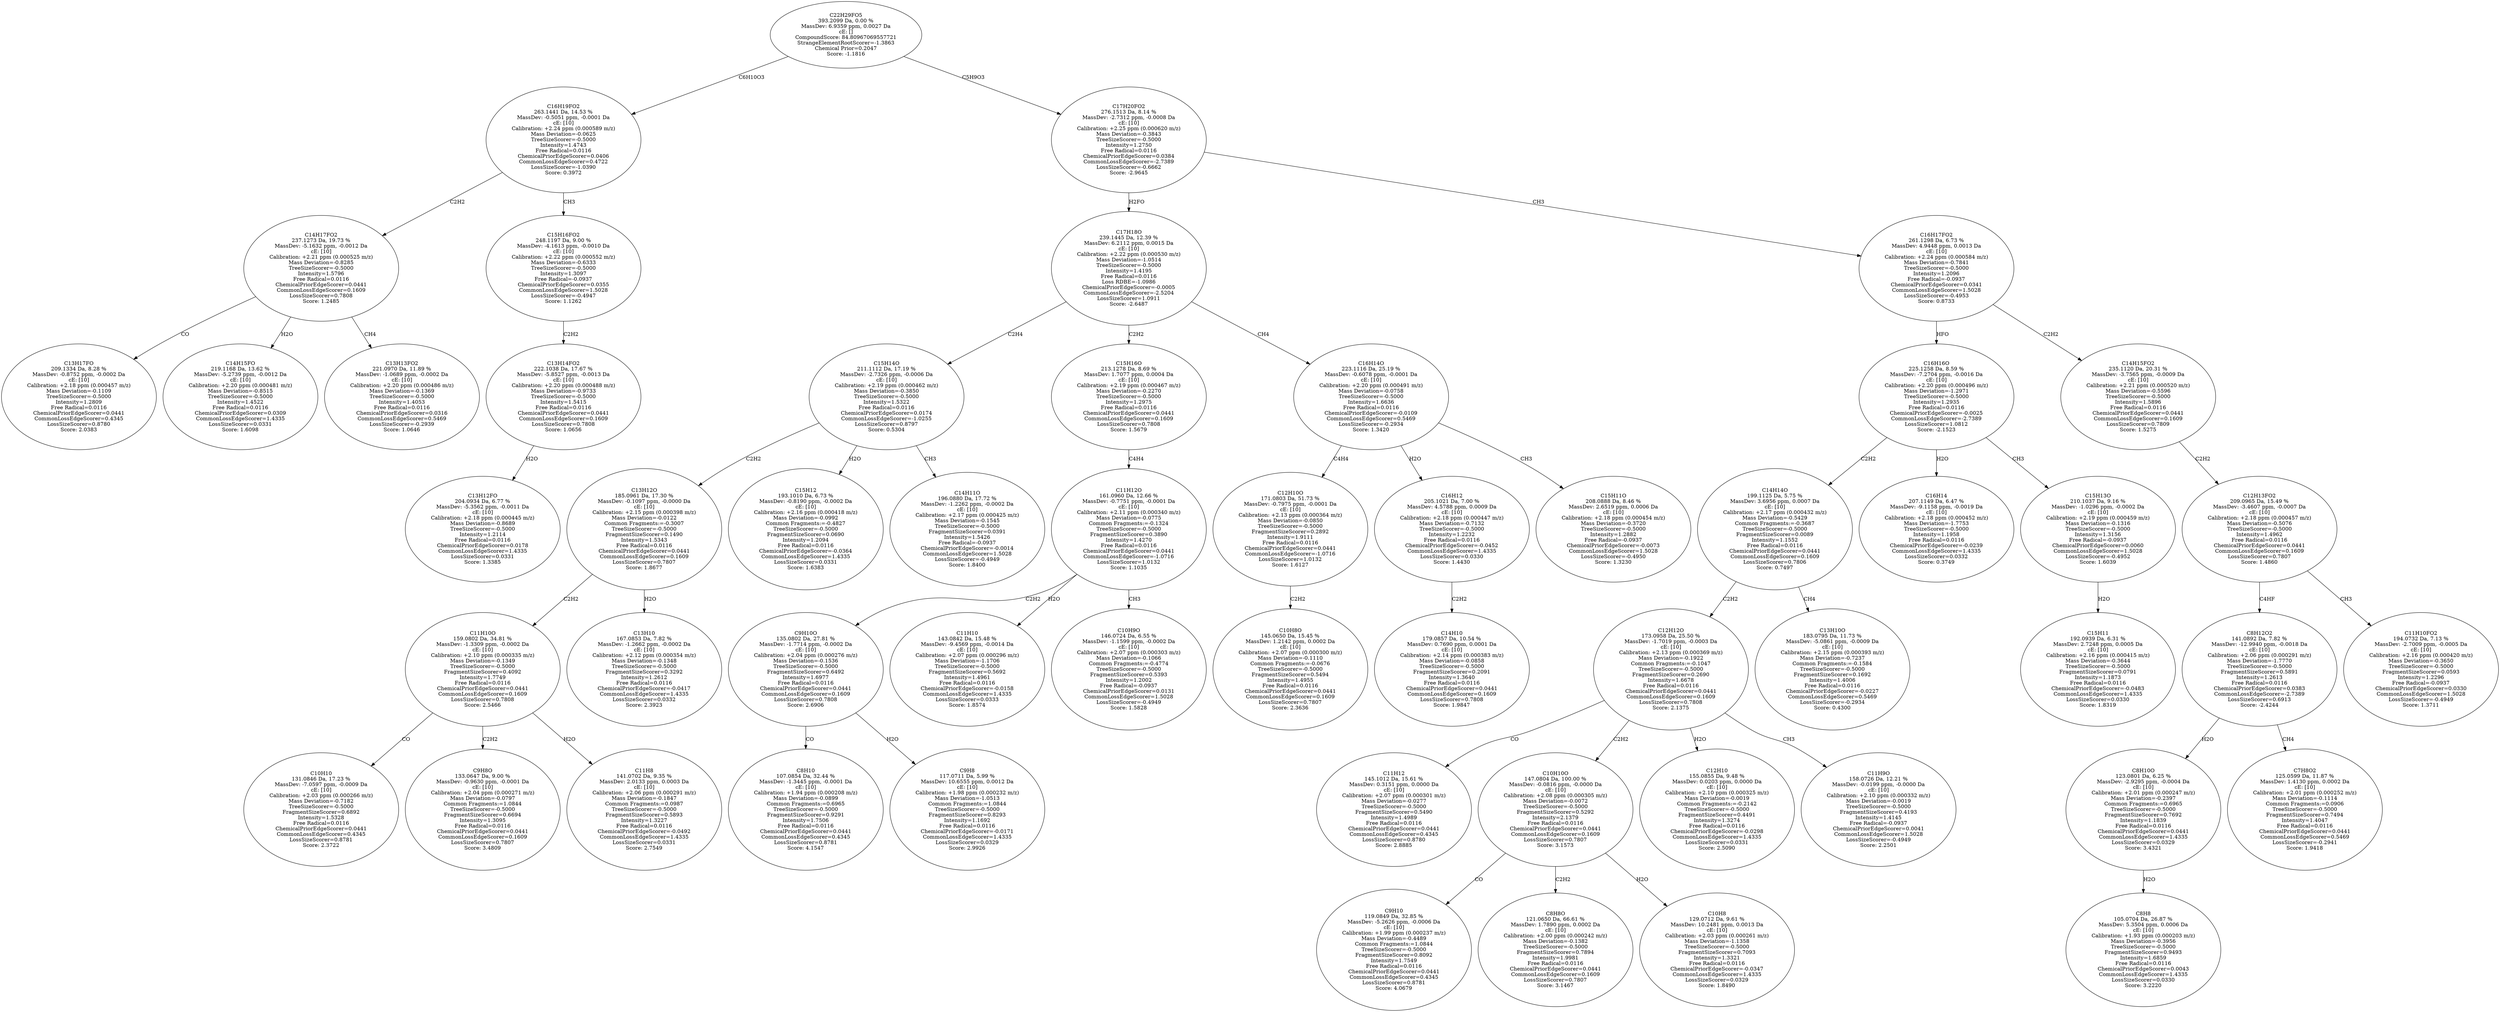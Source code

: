 strict digraph {
v1 [label="C13H17FO\n209.1334 Da, 8.28 %\nMassDev: -0.8752 ppm, -0.0002 Da\ncE: [10]\nCalibration: +2.18 ppm (0.000457 m/z)\nMass Deviation=-0.1109\nTreeSizeScorer=-0.5000\nIntensity=1.2809\nFree Radical=0.0116\nChemicalPriorEdgeScorer=0.0441\nCommonLossEdgeScorer=0.4345\nLossSizeScorer=0.8780\nScore: 2.0383"];
v2 [label="C14H15FO\n219.1168 Da, 13.62 %\nMassDev: -5.2739 ppm, -0.0012 Da\ncE: [10]\nCalibration: +2.20 ppm (0.000481 m/z)\nMass Deviation=-0.8515\nTreeSizeScorer=-0.5000\nIntensity=1.4522\nFree Radical=0.0116\nChemicalPriorEdgeScorer=0.0309\nCommonLossEdgeScorer=1.4335\nLossSizeScorer=0.0331\nScore: 1.6098"];
v3 [label="C13H13FO2\n221.0970 Da, 11.89 %\nMassDev: -1.0689 ppm, -0.0002 Da\ncE: [10]\nCalibration: +2.20 ppm (0.000486 m/z)\nMass Deviation=-0.1369\nTreeSizeScorer=-0.5000\nIntensity=1.4053\nFree Radical=0.0116\nChemicalPriorEdgeScorer=0.0316\nCommonLossEdgeScorer=0.5469\nLossSizeScorer=-0.2939\nScore: 1.0646"];
v4 [label="C14H17FO2\n237.1273 Da, 19.73 %\nMassDev: -5.1632 ppm, -0.0012 Da\ncE: [10]\nCalibration: +2.21 ppm (0.000525 m/z)\nMass Deviation=-0.8285\nTreeSizeScorer=-0.5000\nIntensity=1.5796\nFree Radical=0.0116\nChemicalPriorEdgeScorer=0.0441\nCommonLossEdgeScorer=0.1609\nLossSizeScorer=0.7808\nScore: 1.2485"];
v5 [label="C13H12FO\n204.0934 Da, 6.77 %\nMassDev: -5.3562 ppm, -0.0011 Da\ncE: [10]\nCalibration: +2.18 ppm (0.000445 m/z)\nMass Deviation=-0.8689\nTreeSizeScorer=-0.5000\nIntensity=1.2114\nFree Radical=0.0116\nChemicalPriorEdgeScorer=0.0178\nCommonLossEdgeScorer=1.4335\nLossSizeScorer=0.0331\nScore: 1.3385"];
v6 [label="C13H14FO2\n222.1038 Da, 17.67 %\nMassDev: -5.8527 ppm, -0.0013 Da\ncE: [10]\nCalibration: +2.20 ppm (0.000488 m/z)\nMass Deviation=-0.9733\nTreeSizeScorer=-0.5000\nIntensity=1.5415\nFree Radical=0.0116\nChemicalPriorEdgeScorer=0.0441\nCommonLossEdgeScorer=0.1609\nLossSizeScorer=0.7808\nScore: 1.0656"];
v7 [label="C15H16FO2\n248.1197 Da, 9.00 %\nMassDev: -4.1613 ppm, -0.0010 Da\ncE: [10]\nCalibration: +2.22 ppm (0.000552 m/z)\nMass Deviation=-0.6333\nTreeSizeScorer=-0.5000\nIntensity=1.3097\nFree Radical=-0.0937\nChemicalPriorEdgeScorer=0.0355\nCommonLossEdgeScorer=1.5028\nLossSizeScorer=-0.4947\nScore: 1.1262"];
v8 [label="C16H19FO2\n263.1441 Da, 14.53 %\nMassDev: -0.5051 ppm, -0.0001 Da\ncE: [10]\nCalibration: +2.24 ppm (0.000589 m/z)\nMass Deviation=-0.0625\nTreeSizeScorer=-0.5000\nIntensity=1.4743\nFree Radical=0.0116\nChemicalPriorEdgeScorer=0.0406\nCommonLossEdgeScorer=0.4722\nLossSizeScorer=-1.0390\nScore: 0.3972"];
v9 [label="C10H10\n131.0846 Da, 17.23 %\nMassDev: -7.0597 ppm, -0.0009 Da\ncE: [10]\nCalibration: +2.03 ppm (0.000266 m/z)\nMass Deviation=-0.7182\nTreeSizeScorer=-0.5000\nFragmentSizeScorer=0.6892\nIntensity=1.5328\nFree Radical=0.0116\nChemicalPriorEdgeScorer=0.0441\nCommonLossEdgeScorer=0.4345\nLossSizeScorer=0.8781\nScore: 2.3722"];
v10 [label="C9H8O\n133.0647 Da, 9.00 %\nMassDev: -0.9630 ppm, -0.0001 Da\ncE: [10]\nCalibration: +2.04 ppm (0.000271 m/z)\nMass Deviation=-0.0797\nCommon Fragments:=1.0844\nTreeSizeScorer=-0.5000\nFragmentSizeScorer=0.6694\nIntensity=1.3095\nFree Radical=0.0116\nChemicalPriorEdgeScorer=0.0441\nCommonLossEdgeScorer=0.1609\nLossSizeScorer=0.7807\nScore: 3.4809"];
v11 [label="C11H8\n141.0702 Da, 9.35 %\nMassDev: 2.0133 ppm, 0.0003 Da\ncE: [10]\nCalibration: +2.06 ppm (0.000291 m/z)\nMass Deviation=-0.1847\nCommon Fragments:=0.0987\nTreeSizeScorer=-0.5000\nFragmentSizeScorer=0.5893\nIntensity=1.3227\nFree Radical=0.0116\nChemicalPriorEdgeScorer=-0.0492\nCommonLossEdgeScorer=1.4335\nLossSizeScorer=0.0331\nScore: 2.7549"];
v12 [label="C11H10O\n159.0802 Da, 34.81 %\nMassDev: -1.3309 ppm, -0.0002 Da\ncE: [10]\nCalibration: +2.10 ppm (0.000335 m/z)\nMass Deviation=-0.1349\nTreeSizeScorer=-0.5000\nFragmentSizeScorer=0.4092\nIntensity=1.7749\nFree Radical=0.0116\nChemicalPriorEdgeScorer=0.0441\nCommonLossEdgeScorer=0.1609\nLossSizeScorer=0.7808\nScore: 2.5466"];
v13 [label="C13H10\n167.0853 Da, 7.82 %\nMassDev: -1.2662 ppm, -0.0002 Da\ncE: [10]\nCalibration: +2.12 ppm (0.000354 m/z)\nMass Deviation=-0.1348\nTreeSizeScorer=-0.5000\nFragmentSizeScorer=0.3292\nIntensity=1.2612\nFree Radical=0.0116\nChemicalPriorEdgeScorer=-0.0417\nCommonLossEdgeScorer=1.4335\nLossSizeScorer=0.0332\nScore: 2.3923"];
v14 [label="C13H12O\n185.0961 Da, 17.30 %\nMassDev: -0.1097 ppm, -0.0000 Da\ncE: [10]\nCalibration: +2.15 ppm (0.000398 m/z)\nMass Deviation=-0.0122\nCommon Fragments:=-0.3007\nTreeSizeScorer=-0.5000\nFragmentSizeScorer=0.1490\nIntensity=1.5343\nFree Radical=0.0116\nChemicalPriorEdgeScorer=0.0441\nCommonLossEdgeScorer=0.1609\nLossSizeScorer=0.7807\nScore: 1.8677"];
v15 [label="C15H12\n193.1010 Da, 6.73 %\nMassDev: -0.8190 ppm, -0.0002 Da\ncE: [10]\nCalibration: +2.16 ppm (0.000418 m/z)\nMass Deviation=-0.0992\nCommon Fragments:=-0.4827\nTreeSizeScorer=-0.5000\nFragmentSizeScorer=0.0690\nIntensity=1.2094\nFree Radical=0.0116\nChemicalPriorEdgeScorer=-0.0364\nCommonLossEdgeScorer=1.4335\nLossSizeScorer=0.0331\nScore: 1.6383"];
v16 [label="C14H11O\n196.0880 Da, 17.72 %\nMassDev: -1.2262 ppm, -0.0002 Da\ncE: [10]\nCalibration: +2.17 ppm (0.000425 m/z)\nMass Deviation=-0.1545\nTreeSizeScorer=-0.5000\nFragmentSizeScorer=0.0391\nIntensity=1.5426\nFree Radical=-0.0937\nChemicalPriorEdgeScorer=-0.0014\nCommonLossEdgeScorer=1.5028\nLossSizeScorer=-0.4949\nScore: 1.8400"];
v17 [label="C15H14O\n211.1112 Da, 17.19 %\nMassDev: -2.7326 ppm, -0.0006 Da\ncE: [10]\nCalibration: +2.19 ppm (0.000462 m/z)\nMass Deviation=-0.3850\nTreeSizeScorer=-0.5000\nIntensity=1.5322\nFree Radical=0.0116\nChemicalPriorEdgeScorer=0.0174\nCommonLossEdgeScorer=-1.0255\nLossSizeScorer=0.8797\nScore: 0.5304"];
v18 [label="C8H10\n107.0854 Da, 32.44 %\nMassDev: -1.3445 ppm, -0.0001 Da\ncE: [10]\nCalibration: +1.94 ppm (0.000208 m/z)\nMass Deviation=-0.0899\nCommon Fragments:=0.6965\nTreeSizeScorer=-0.5000\nFragmentSizeScorer=0.9291\nIntensity=1.7506\nFree Radical=0.0116\nChemicalPriorEdgeScorer=0.0441\nCommonLossEdgeScorer=0.4345\nLossSizeScorer=0.8781\nScore: 4.1547"];
v19 [label="C9H8\n117.0711 Da, 5.99 %\nMassDev: 10.6555 ppm, 0.0012 Da\ncE: [10]\nCalibration: +1.98 ppm (0.000232 m/z)\nMass Deviation=-1.0513\nCommon Fragments:=1.0844\nTreeSizeScorer=-0.5000\nFragmentSizeScorer=0.8293\nIntensity=1.1692\nFree Radical=0.0116\nChemicalPriorEdgeScorer=-0.0171\nCommonLossEdgeScorer=1.4335\nLossSizeScorer=0.0329\nScore: 2.9926"];
v20 [label="C9H10O\n135.0802 Da, 27.81 %\nMassDev: -1.7714 ppm, -0.0002 Da\ncE: [10]\nCalibration: +2.04 ppm (0.000276 m/z)\nMass Deviation=-0.1536\nTreeSizeScorer=-0.5000\nFragmentSizeScorer=0.6492\nIntensity=1.6977\nFree Radical=0.0116\nChemicalPriorEdgeScorer=0.0441\nCommonLossEdgeScorer=0.1609\nLossSizeScorer=0.7808\nScore: 2.6906"];
v21 [label="C11H10\n143.0842 Da, 15.48 %\nMassDev: -9.4569 ppm, -0.0014 Da\ncE: [10]\nCalibration: +2.07 ppm (0.000296 m/z)\nMass Deviation=-1.1706\nTreeSizeScorer=-0.5000\nFragmentSizeScorer=0.5692\nIntensity=1.4961\nFree Radical=0.0116\nChemicalPriorEdgeScorer=-0.0158\nCommonLossEdgeScorer=1.4335\nLossSizeScorer=0.0333\nScore: 1.8574"];
v22 [label="C10H9O\n146.0724 Da, 6.55 %\nMassDev: -1.1599 ppm, -0.0002 Da\ncE: [10]\nCalibration: +2.07 ppm (0.000303 m/z)\nMass Deviation=-0.1066\nCommon Fragments:=-0.4774\nTreeSizeScorer=-0.5000\nFragmentSizeScorer=0.5393\nIntensity=1.2002\nFree Radical=-0.0937\nChemicalPriorEdgeScorer=0.0131\nCommonLossEdgeScorer=1.5028\nLossSizeScorer=-0.4949\nScore: 1.5828"];
v23 [label="C11H12O\n161.0960 Da, 12.66 %\nMassDev: -0.7751 ppm, -0.0001 Da\ncE: [10]\nCalibration: +2.11 ppm (0.000340 m/z)\nMass Deviation=-0.0775\nCommon Fragments:=-0.1324\nTreeSizeScorer=-0.5000\nFragmentSizeScorer=0.3890\nIntensity=1.4270\nFree Radical=0.0116\nChemicalPriorEdgeScorer=0.0441\nCommonLossEdgeScorer=-1.0716\nLossSizeScorer=1.0132\nScore: 1.1035"];
v24 [label="C15H16O\n213.1278 Da, 8.69 %\nMassDev: 1.7077 ppm, 0.0004 Da\ncE: [10]\nCalibration: +2.19 ppm (0.000467 m/z)\nMass Deviation=-0.2270\nTreeSizeScorer=-0.5000\nIntensity=1.2975\nFree Radical=0.0116\nChemicalPriorEdgeScorer=0.0441\nCommonLossEdgeScorer=0.1609\nLossSizeScorer=0.7808\nScore: 1.5679"];
v25 [label="C10H8O\n145.0650 Da, 15.45 %\nMassDev: 1.2142 ppm, 0.0002 Da\ncE: [10]\nCalibration: +2.07 ppm (0.000300 m/z)\nMass Deviation=-0.1110\nCommon Fragments:=-0.0676\nTreeSizeScorer=-0.5000\nFragmentSizeScorer=0.5494\nIntensity=1.4955\nFree Radical=0.0116\nChemicalPriorEdgeScorer=0.0441\nCommonLossEdgeScorer=0.1609\nLossSizeScorer=0.7807\nScore: 2.3636"];
v26 [label="C12H10O\n171.0803 Da, 51.73 %\nMassDev: -0.7975 ppm, -0.0001 Da\ncE: [10]\nCalibration: +2.13 ppm (0.000364 m/z)\nMass Deviation=-0.0850\nTreeSizeScorer=-0.5000\nFragmentSizeScorer=0.2892\nIntensity=1.9111\nFree Radical=0.0116\nChemicalPriorEdgeScorer=0.0441\nCommonLossEdgeScorer=-1.0716\nLossSizeScorer=1.0132\nScore: 1.6127"];
v27 [label="C14H10\n179.0857 Da, 10.54 %\nMassDev: 0.7690 ppm, 0.0001 Da\ncE: [10]\nCalibration: +2.14 ppm (0.000383 m/z)\nMass Deviation=-0.0858\nTreeSizeScorer=-0.5000\nFragmentSizeScorer=0.2091\nIntensity=1.3640\nFree Radical=0.0116\nChemicalPriorEdgeScorer=0.0441\nCommonLossEdgeScorer=0.1609\nLossSizeScorer=0.7808\nScore: 1.9847"];
v28 [label="C16H12\n205.1021 Da, 7.00 %\nMassDev: 4.5788 ppm, 0.0009 Da\ncE: [10]\nCalibration: +2.18 ppm (0.000447 m/z)\nMass Deviation=-0.7132\nTreeSizeScorer=-0.5000\nIntensity=1.2232\nFree Radical=0.0116\nChemicalPriorEdgeScorer=-0.0452\nCommonLossEdgeScorer=1.4335\nLossSizeScorer=0.0330\nScore: 1.4430"];
v29 [label="C15H11O\n208.0888 Da, 8.46 %\nMassDev: 2.6519 ppm, 0.0006 Da\ncE: [10]\nCalibration: +2.18 ppm (0.000454 m/z)\nMass Deviation=-0.3720\nTreeSizeScorer=-0.5000\nIntensity=1.2882\nFree Radical=-0.0937\nChemicalPriorEdgeScorer=-0.0073\nCommonLossEdgeScorer=1.5028\nLossSizeScorer=-0.4950\nScore: 1.3230"];
v30 [label="C16H14O\n223.1116 Da, 25.19 %\nMassDev: -0.6078 ppm, -0.0001 Da\ncE: [10]\nCalibration: +2.20 ppm (0.000491 m/z)\nMass Deviation=-0.0758\nTreeSizeScorer=-0.5000\nIntensity=1.6636\nFree Radical=0.0116\nChemicalPriorEdgeScorer=-0.0109\nCommonLossEdgeScorer=0.5469\nLossSizeScorer=-0.2934\nScore: 1.3420"];
v31 [label="C17H18O\n239.1445 Da, 12.39 %\nMassDev: 6.2112 ppm, 0.0015 Da\ncE: [10]\nCalibration: +2.22 ppm (0.000530 m/z)\nMass Deviation=-1.0514\nTreeSizeScorer=-0.5000\nIntensity=1.4195\nFree Radical=0.0116\nLoss RDBE=-1.0986\nChemicalPriorEdgeScorer=-0.0005\nCommonLossEdgeScorer=-2.5204\nLossSizeScorer=1.0911\nScore: -2.6487"];
v32 [label="C11H12\n145.1012 Da, 15.61 %\nMassDev: 0.3151 ppm, 0.0000 Da\ncE: [10]\nCalibration: +2.07 ppm (0.000301 m/z)\nMass Deviation=-0.0277\nTreeSizeScorer=-0.5000\nFragmentSizeScorer=0.5490\nIntensity=1.4989\nFree Radical=0.0116\nChemicalPriorEdgeScorer=0.0441\nCommonLossEdgeScorer=0.4345\nLossSizeScorer=0.8780\nScore: 2.8885"];
v33 [label="C9H10\n119.0849 Da, 32.85 %\nMassDev: -5.2626 ppm, -0.0006 Da\ncE: [10]\nCalibration: +1.99 ppm (0.000237 m/z)\nMass Deviation=-0.4489\nCommon Fragments:=1.0844\nTreeSizeScorer=-0.5000\nFragmentSizeScorer=0.8092\nIntensity=1.7549\nFree Radical=0.0116\nChemicalPriorEdgeScorer=0.0441\nCommonLossEdgeScorer=0.4345\nLossSizeScorer=0.8781\nScore: 4.0679"];
v34 [label="C8H8O\n121.0650 Da, 66.61 %\nMassDev: 1.7890 ppm, 0.0002 Da\ncE: [10]\nCalibration: +2.00 ppm (0.000242 m/z)\nMass Deviation=-0.1382\nTreeSizeScorer=-0.5000\nFragmentSizeScorer=0.7894\nIntensity=1.9981\nFree Radical=0.0116\nChemicalPriorEdgeScorer=0.0441\nCommonLossEdgeScorer=0.1609\nLossSizeScorer=0.7807\nScore: 3.1467"];
v35 [label="C10H8\n129.0712 Da, 9.61 %\nMassDev: 10.2481 ppm, 0.0013 Da\ncE: [10]\nCalibration: +2.03 ppm (0.000261 m/z)\nMass Deviation=-1.1358\nTreeSizeScorer=-0.5000\nFragmentSizeScorer=0.7093\nIntensity=1.3321\nFree Radical=0.0116\nChemicalPriorEdgeScorer=-0.0347\nCommonLossEdgeScorer=1.4335\nLossSizeScorer=0.0329\nScore: 1.8490"];
v36 [label="C10H10O\n147.0804 Da, 100.00 %\nMassDev: -0.0816 ppm, -0.0000 Da\ncE: [10]\nCalibration: +2.08 ppm (0.000305 m/z)\nMass Deviation=-0.0072\nTreeSizeScorer=-0.5000\nFragmentSizeScorer=0.5292\nIntensity=2.1379\nFree Radical=0.0116\nChemicalPriorEdgeScorer=0.0441\nCommonLossEdgeScorer=0.1609\nLossSizeScorer=0.7807\nScore: 3.1573"];
v37 [label="C12H10\n155.0855 Da, 9.48 %\nMassDev: 0.0203 ppm, 0.0000 Da\ncE: [10]\nCalibration: +2.10 ppm (0.000325 m/z)\nMass Deviation=-0.0019\nCommon Fragments:=-0.2142\nTreeSizeScorer=-0.5000\nFragmentSizeScorer=0.4491\nIntensity=1.3274\nFree Radical=0.0116\nChemicalPriorEdgeScorer=-0.0298\nCommonLossEdgeScorer=1.4335\nLossSizeScorer=0.0331\nScore: 2.5090"];
v38 [label="C11H9O\n158.0726 Da, 12.21 %\nMassDev: -0.0199 ppm, -0.0000 Da\ncE: [10]\nCalibration: +2.10 ppm (0.000332 m/z)\nMass Deviation=-0.0019\nTreeSizeScorer=-0.5000\nFragmentSizeScorer=0.4193\nIntensity=1.4145\nFree Radical=-0.0937\nChemicalPriorEdgeScorer=0.0041\nCommonLossEdgeScorer=1.5028\nLossSizeScorer=-0.4949\nScore: 2.2501"];
v39 [label="C12H12O\n173.0958 Da, 25.50 %\nMassDev: -1.7019 ppm, -0.0003 Da\ncE: [10]\nCalibration: +2.13 ppm (0.000369 m/z)\nMass Deviation=-0.1922\nCommon Fragments:=-0.1047\nTreeSizeScorer=-0.5000\nFragmentSizeScorer=0.2690\nIntensity=1.6678\nFree Radical=0.0116\nChemicalPriorEdgeScorer=0.0441\nCommonLossEdgeScorer=0.1609\nLossSizeScorer=0.7808\nScore: 2.1375"];
v40 [label="C13H10O\n183.0795 Da, 11.73 %\nMassDev: -5.0861 ppm, -0.0009 Da\ncE: [10]\nCalibration: +2.15 ppm (0.000393 m/z)\nMass Deviation=-0.7237\nCommon Fragments:=-0.1584\nTreeSizeScorer=-0.5000\nFragmentSizeScorer=0.1692\nIntensity=1.4006\nFree Radical=0.0116\nChemicalPriorEdgeScorer=-0.0227\nCommonLossEdgeScorer=0.5469\nLossSizeScorer=-0.2934\nScore: 0.4300"];
v41 [label="C14H14O\n199.1125 Da, 5.75 %\nMassDev: 3.6956 ppm, 0.0007 Da\ncE: [10]\nCalibration: +2.17 ppm (0.000432 m/z)\nMass Deviation=-0.5429\nCommon Fragments:=-0.3687\nTreeSizeScorer=-0.5000\nFragmentSizeScorer=0.0089\nIntensity=1.1552\nFree Radical=0.0116\nChemicalPriorEdgeScorer=0.0441\nCommonLossEdgeScorer=0.1609\nLossSizeScorer=0.7806\nScore: 0.7497"];
v42 [label="C16H14\n207.1149 Da, 6.47 %\nMassDev: -9.1158 ppm, -0.0019 Da\ncE: [10]\nCalibration: +2.18 ppm (0.000452 m/z)\nMass Deviation=-1.7753\nTreeSizeScorer=-0.5000\nIntensity=1.1958\nFree Radical=0.0116\nChemicalPriorEdgeScorer=-0.0239\nCommonLossEdgeScorer=1.4335\nLossSizeScorer=0.0332\nScore: 0.3749"];
v43 [label="C15H11\n192.0939 Da, 6.31 %\nMassDev: 2.7248 ppm, 0.0005 Da\ncE: [10]\nCalibration: +2.16 ppm (0.000415 m/z)\nMass Deviation=-0.3644\nTreeSizeScorer=-0.5000\nFragmentSizeScorer=0.0791\nIntensity=1.1873\nFree Radical=0.0116\nChemicalPriorEdgeScorer=-0.0483\nCommonLossEdgeScorer=1.4335\nLossSizeScorer=0.0330\nScore: 1.8319"];
v44 [label="C15H13O\n210.1037 Da, 9.16 %\nMassDev: -1.0296 ppm, -0.0002 Da\ncE: [10]\nCalibration: +2.19 ppm (0.000459 m/z)\nMass Deviation=-0.1316\nTreeSizeScorer=-0.5000\nIntensity=1.3156\nFree Radical=-0.0937\nChemicalPriorEdgeScorer=0.0060\nCommonLossEdgeScorer=1.5028\nLossSizeScorer=-0.4952\nScore: 1.6039"];
v45 [label="C16H16O\n225.1258 Da, 8.59 %\nMassDev: -7.2704 ppm, -0.0016 Da\ncE: [10]\nCalibration: +2.20 ppm (0.000496 m/z)\nMass Deviation=-1.2971\nTreeSizeScorer=-0.5000\nIntensity=1.2935\nFree Radical=0.0116\nChemicalPriorEdgeScorer=-0.0025\nCommonLossEdgeScorer=-2.7389\nLossSizeScorer=1.0812\nScore: -2.1523"];
v46 [label="C8H8\n105.0704 Da, 26.87 %\nMassDev: 5.3504 ppm, 0.0006 Da\ncE: [10]\nCalibration: +1.93 ppm (0.000203 m/z)\nMass Deviation=-0.3956\nTreeSizeScorer=-0.5000\nFragmentSizeScorer=0.9493\nIntensity=1.6859\nFree Radical=0.0116\nChemicalPriorEdgeScorer=0.0043\nCommonLossEdgeScorer=1.4335\nLossSizeScorer=0.0330\nScore: 3.2220"];
v47 [label="C8H10O\n123.0801 Da, 6.25 %\nMassDev: -2.9295 ppm, -0.0004 Da\ncE: [10]\nCalibration: +2.01 ppm (0.000247 m/z)\nMass Deviation=-0.2397\nCommon Fragments:=0.6965\nTreeSizeScorer=-0.5000\nFragmentSizeScorer=0.7692\nIntensity=1.1839\nFree Radical=0.0116\nChemicalPriorEdgeScorer=0.0441\nCommonLossEdgeScorer=1.4335\nLossSizeScorer=0.0329\nScore: 3.4321"];
v48 [label="C7H8O2\n125.0599 Da, 11.87 %\nMassDev: 1.4130 ppm, 0.0002 Da\ncE: [10]\nCalibration: +2.01 ppm (0.000252 m/z)\nMass Deviation=-0.1114\nCommon Fragments:=0.0906\nTreeSizeScorer=-0.5000\nFragmentSizeScorer=0.7494\nIntensity=1.4047\nFree Radical=0.0116\nChemicalPriorEdgeScorer=0.0441\nCommonLossEdgeScorer=0.5469\nLossSizeScorer=-0.2941\nScore: 1.9418"];
v49 [label="C8H12O2\n141.0892 Da, 7.82 %\nMassDev: -12.9940 ppm, -0.0018 Da\ncE: [10]\nCalibration: +2.06 ppm (0.000291 m/z)\nMass Deviation=-1.7770\nTreeSizeScorer=-0.5000\nFragmentSizeScorer=0.5891\nIntensity=1.2613\nFree Radical=0.0116\nChemicalPriorEdgeScorer=0.0383\nCommonLossEdgeScorer=-2.7389\nLossSizeScorer=0.6913\nScore: -2.4244"];
v50 [label="C11H10FO2\n194.0732 Da, 7.13 %\nMassDev: -2.7009 ppm, -0.0005 Da\ncE: [10]\nCalibration: +2.16 ppm (0.000420 m/z)\nMass Deviation=-0.3650\nTreeSizeScorer=-0.5000\nFragmentSizeScorer=0.0593\nIntensity=1.2296\nFree Radical=-0.0937\nChemicalPriorEdgeScorer=0.0330\nCommonLossEdgeScorer=1.5028\nLossSizeScorer=-0.4949\nScore: 1.3711"];
v51 [label="C12H13FO2\n209.0965 Da, 15.49 %\nMassDev: -3.4607 ppm, -0.0007 Da\ncE: [10]\nCalibration: +2.18 ppm (0.000457 m/z)\nMass Deviation=-0.5076\nTreeSizeScorer=-0.5000\nIntensity=1.4962\nFree Radical=0.0116\nChemicalPriorEdgeScorer=0.0441\nCommonLossEdgeScorer=0.1609\nLossSizeScorer=0.7807\nScore: 1.4860"];
v52 [label="C14H15FO2\n235.1120 Da, 20.31 %\nMassDev: -3.7565 ppm, -0.0009 Da\ncE: [10]\nCalibration: +2.21 ppm (0.000520 m/z)\nMass Deviation=-0.5596\nTreeSizeScorer=-0.5000\nIntensity=1.5896\nFree Radical=0.0116\nChemicalPriorEdgeScorer=0.0441\nCommonLossEdgeScorer=0.1609\nLossSizeScorer=0.7809\nScore: 1.5275"];
v53 [label="C16H17FO2\n261.1298 Da, 6.73 %\nMassDev: 4.9448 ppm, 0.0013 Da\ncE: [10]\nCalibration: +2.24 ppm (0.000584 m/z)\nMass Deviation=-0.7841\nTreeSizeScorer=-0.5000\nIntensity=1.2096\nFree Radical=-0.0937\nChemicalPriorEdgeScorer=0.0341\nCommonLossEdgeScorer=1.5028\nLossSizeScorer=-0.4953\nScore: 0.8733"];
v54 [label="C17H20FO2\n276.1513 Da, 8.14 %\nMassDev: -2.7312 ppm, -0.0008 Da\ncE: [10]\nCalibration: +2.25 ppm (0.000620 m/z)\nMass Deviation=-0.3843\nTreeSizeScorer=-0.5000\nIntensity=1.2750\nFree Radical=0.0116\nChemicalPriorEdgeScorer=0.0384\nCommonLossEdgeScorer=-2.7389\nLossSizeScorer=-0.6662\nScore: -2.9645"];
v55 [label="C22H29FO5\n393.2099 Da, 0.00 %\nMassDev: 6.9359 ppm, 0.0027 Da\ncE: []\nCompoundScore: 84.80967069557721\nStrangeElementRootScorer=-1.3863\nChemical Prior=0.2047\nScore: -1.1816"];
v4 -> v1 [label="CO"];
v4 -> v2 [label="H2O"];
v4 -> v3 [label="CH4"];
v8 -> v4 [label="C2H2"];
v6 -> v5 [label="H2O"];
v7 -> v6 [label="C2H2"];
v8 -> v7 [label="CH3"];
v55 -> v8 [label="C6H10O3"];
v12 -> v9 [label="CO"];
v12 -> v10 [label="C2H2"];
v12 -> v11 [label="H2O"];
v14 -> v12 [label="C2H2"];
v14 -> v13 [label="H2O"];
v17 -> v14 [label="C2H2"];
v17 -> v15 [label="H2O"];
v17 -> v16 [label="CH3"];
v31 -> v17 [label="C2H4"];
v20 -> v18 [label="CO"];
v20 -> v19 [label="H2O"];
v23 -> v20 [label="C2H2"];
v23 -> v21 [label="H2O"];
v23 -> v22 [label="CH3"];
v24 -> v23 [label="C4H4"];
v31 -> v24 [label="C2H2"];
v26 -> v25 [label="C2H2"];
v30 -> v26 [label="C4H4"];
v28 -> v27 [label="C2H2"];
v30 -> v28 [label="H2O"];
v30 -> v29 [label="CH3"];
v31 -> v30 [label="CH4"];
v54 -> v31 [label="H2FO"];
v39 -> v32 [label="CO"];
v36 -> v33 [label="CO"];
v36 -> v34 [label="C2H2"];
v36 -> v35 [label="H2O"];
v39 -> v36 [label="C2H2"];
v39 -> v37 [label="H2O"];
v39 -> v38 [label="CH3"];
v41 -> v39 [label="C2H2"];
v41 -> v40 [label="CH4"];
v45 -> v41 [label="C2H2"];
v45 -> v42 [label="H2O"];
v44 -> v43 [label="H2O"];
v45 -> v44 [label="CH3"];
v53 -> v45 [label="HFO"];
v47 -> v46 [label="H2O"];
v49 -> v47 [label="H2O"];
v49 -> v48 [label="CH4"];
v51 -> v49 [label="C4HF"];
v51 -> v50 [label="CH3"];
v52 -> v51 [label="C2H2"];
v53 -> v52 [label="C2H2"];
v54 -> v53 [label="CH3"];
v55 -> v54 [label="C5H9O3"];
}